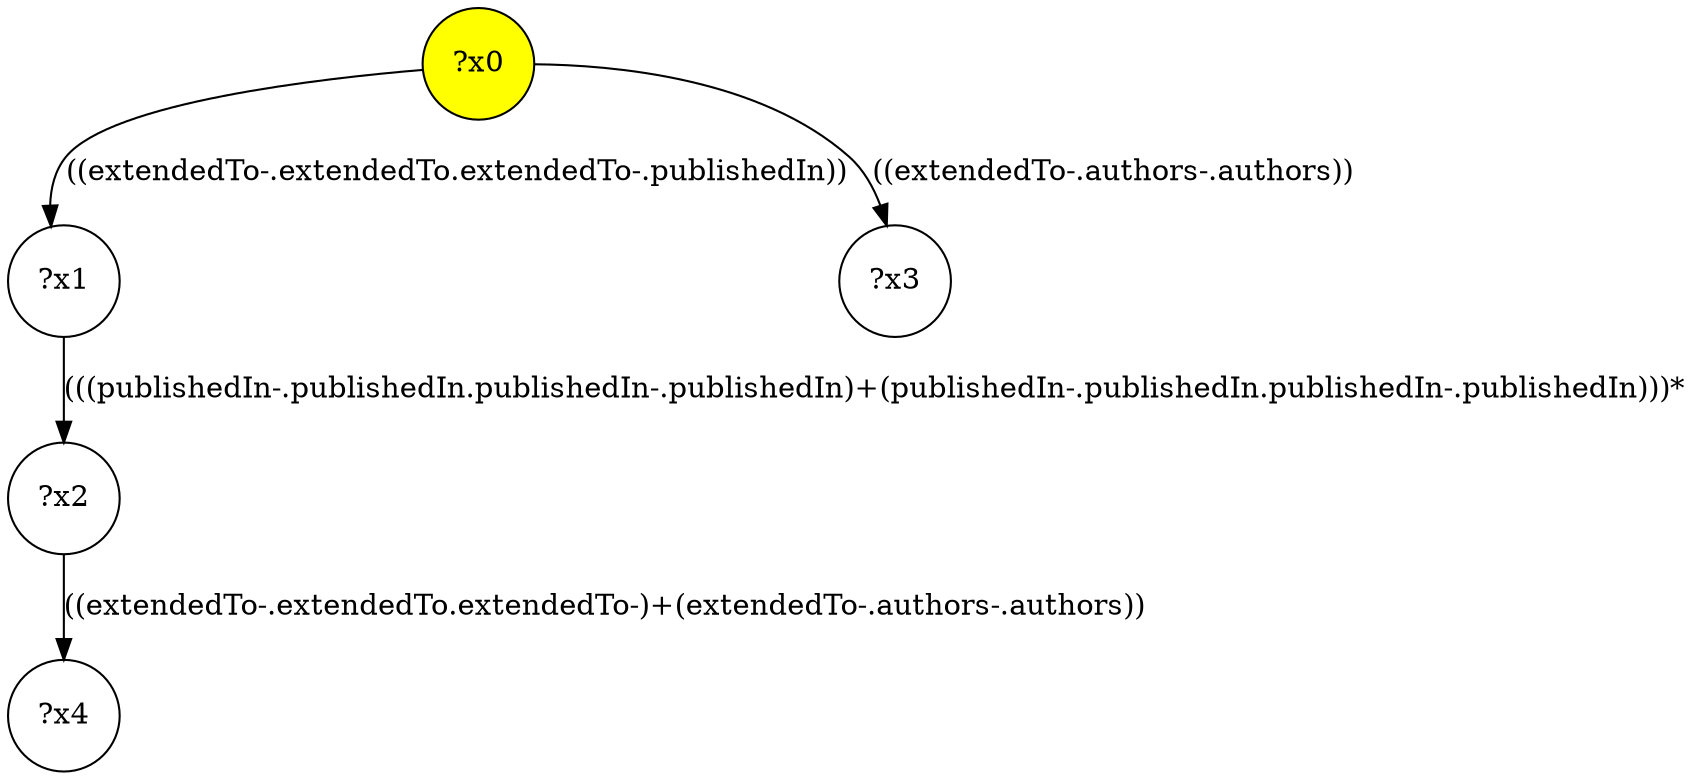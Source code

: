 digraph g {
	x0 [fillcolor="yellow", style="filled," shape=circle, label="?x0"];
	x1 [shape=circle, label="?x1"];
	x0 -> x1 [label="((extendedTo-.extendedTo.extendedTo-.publishedIn))"];
	x2 [shape=circle, label="?x2"];
	x1 -> x2 [label="(((publishedIn-.publishedIn.publishedIn-.publishedIn)+(publishedIn-.publishedIn.publishedIn-.publishedIn)))*"];
	x3 [shape=circle, label="?x3"];
	x0 -> x3 [label="((extendedTo-.authors-.authors))"];
	x4 [shape=circle, label="?x4"];
	x2 -> x4 [label="((extendedTo-.extendedTo.extendedTo-)+(extendedTo-.authors-.authors))"];
}
